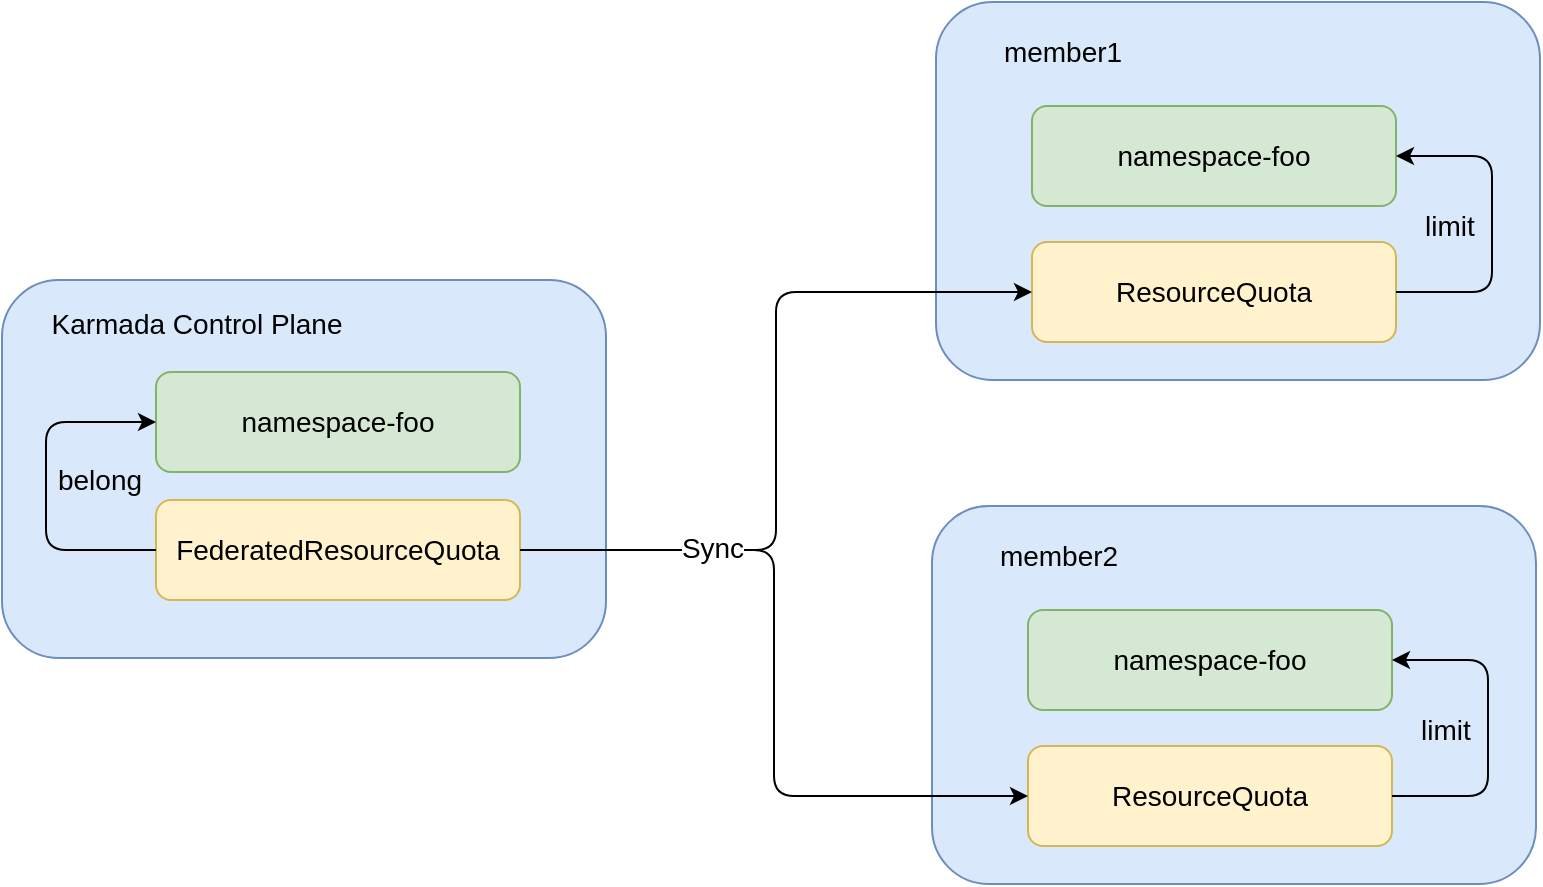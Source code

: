 <mxfile version="13.9.9" type="device"><diagram id="HenEksNVIIPeoZPgUiJ0" name="第 1 页"><mxGraphModel dx="2062" dy="1182" grid="0" gridSize="10" guides="1" tooltips="1" connect="1" arrows="1" fold="1" page="1" pageScale="1" pageWidth="3300" pageHeight="4681" math="0" shadow="0"><root><mxCell id="0"/><mxCell id="1" parent="0"/><mxCell id="geu880HqYIBhaUj6y8A5-1" value="" style="rounded=1;whiteSpace=wrap;html=1;fillColor=#dae8fc;strokeColor=#6c8ebf;" vertex="1" parent="1"><mxGeometry x="328" y="416" width="302" height="189" as="geometry"/></mxCell><mxCell id="geu880HqYIBhaUj6y8A5-2" value="&lt;font style=&quot;font-size: 14px&quot;&gt;namespace-foo&lt;/font&gt;" style="rounded=1;whiteSpace=wrap;html=1;fillColor=#d5e8d4;strokeColor=#82b366;" vertex="1" parent="1"><mxGeometry x="405" y="462" width="182" height="50" as="geometry"/></mxCell><mxCell id="geu880HqYIBhaUj6y8A5-3" value="&lt;font style=&quot;font-size: 14px&quot;&gt;FederatedResourceQuota&lt;/font&gt;" style="rounded=1;whiteSpace=wrap;html=1;fillColor=#fff2cc;strokeColor=#d6b656;" vertex="1" parent="1"><mxGeometry x="405" y="526" width="182" height="50" as="geometry"/></mxCell><mxCell id="geu880HqYIBhaUj6y8A5-9" value="&lt;font style=&quot;font-size: 14px&quot;&gt;Karmada Control Plane&lt;/font&gt;" style="text;html=1;align=center;verticalAlign=middle;resizable=0;points=[];autosize=1;" vertex="1" parent="1"><mxGeometry x="347" y="428" width="156" height="19" as="geometry"/></mxCell><mxCell id="geu880HqYIBhaUj6y8A5-13" value="" style="edgeStyle=elbowEdgeStyle;elbow=horizontal;endArrow=classic;html=1;entryX=0;entryY=0.5;entryDx=0;entryDy=0;exitX=0;exitY=0.5;exitDx=0;exitDy=0;" edge="1" parent="1" source="geu880HqYIBhaUj6y8A5-3" target="geu880HqYIBhaUj6y8A5-2"><mxGeometry width="50" height="50" relative="1" as="geometry"><mxPoint x="328" y="541" as="sourcePoint"/><mxPoint x="378" y="491" as="targetPoint"/><Array as="points"><mxPoint x="350" y="518"/></Array></mxGeometry></mxCell><mxCell id="geu880HqYIBhaUj6y8A5-16" value="&lt;font style=&quot;font-size: 14px&quot;&gt;belong&lt;/font&gt;" style="text;html=1;strokeColor=none;fillColor=none;align=center;verticalAlign=middle;whiteSpace=wrap;rounded=0;" vertex="1" parent="1"><mxGeometry x="357" y="506" width="40" height="20" as="geometry"/></mxCell><mxCell id="geu880HqYIBhaUj6y8A5-18" style="edgeStyle=none;rounded=0;orthogonalLoop=1;jettySize=auto;html=1;exitX=0.5;exitY=1;exitDx=0;exitDy=0;" edge="1" parent="1" source="geu880HqYIBhaUj6y8A5-16" target="geu880HqYIBhaUj6y8A5-16"><mxGeometry relative="1" as="geometry"/></mxCell><mxCell id="geu880HqYIBhaUj6y8A5-19" value="" style="rounded=1;whiteSpace=wrap;html=1;fillColor=#dae8fc;strokeColor=#6c8ebf;" vertex="1" parent="1"><mxGeometry x="795" y="277" width="302" height="189" as="geometry"/></mxCell><mxCell id="geu880HqYIBhaUj6y8A5-20" value="&lt;font style=&quot;font-size: 14px&quot;&gt;namespace-foo&lt;/font&gt;" style="rounded=1;whiteSpace=wrap;html=1;fillColor=#d5e8d4;strokeColor=#82b366;" vertex="1" parent="1"><mxGeometry x="843" y="329" width="182" height="50" as="geometry"/></mxCell><mxCell id="geu880HqYIBhaUj6y8A5-21" value="&lt;font style=&quot;font-size: 14px&quot;&gt;ResourceQuota&lt;/font&gt;" style="rounded=1;whiteSpace=wrap;html=1;fillColor=#fff2cc;strokeColor=#d6b656;" vertex="1" parent="1"><mxGeometry x="843" y="397" width="182" height="50" as="geometry"/></mxCell><mxCell id="geu880HqYIBhaUj6y8A5-22" value="&lt;font style=&quot;font-size: 14px&quot;&gt;member1&lt;/font&gt;" style="text;html=1;align=center;verticalAlign=middle;resizable=0;points=[];autosize=1;" vertex="1" parent="1"><mxGeometry x="823" y="292" width="69" height="19" as="geometry"/></mxCell><mxCell id="geu880HqYIBhaUj6y8A5-25" style="edgeStyle=none;rounded=0;orthogonalLoop=1;jettySize=auto;html=1;exitX=0.5;exitY=1;exitDx=0;exitDy=0;" edge="1" parent="1"><mxGeometry relative="1" as="geometry"><mxPoint x="858" y="393" as="sourcePoint"/><mxPoint x="858" y="393" as="targetPoint"/></mxGeometry></mxCell><mxCell id="geu880HqYIBhaUj6y8A5-27" value="" style="edgeStyle=elbowEdgeStyle;elbow=horizontal;endArrow=classic;html=1;exitX=1;exitY=0.5;exitDx=0;exitDy=0;entryX=1;entryY=0.5;entryDx=0;entryDy=0;" edge="1" parent="1" source="geu880HqYIBhaUj6y8A5-21" target="geu880HqYIBhaUj6y8A5-20"><mxGeometry width="50" height="50" relative="1" as="geometry"><mxPoint x="1185" y="382" as="sourcePoint"/><mxPoint x="1235" y="332" as="targetPoint"/><Array as="points"><mxPoint x="1073" y="390"/></Array></mxGeometry></mxCell><mxCell id="geu880HqYIBhaUj6y8A5-28" value="&lt;font style=&quot;font-size: 14px&quot;&gt;limit&lt;/font&gt;" style="text;html=1;strokeColor=none;fillColor=none;align=center;verticalAlign=middle;whiteSpace=wrap;rounded=0;" vertex="1" parent="1"><mxGeometry x="1032" y="379" width="40" height="20" as="geometry"/></mxCell><mxCell id="geu880HqYIBhaUj6y8A5-29" value="" style="rounded=1;whiteSpace=wrap;html=1;fillColor=#dae8fc;strokeColor=#6c8ebf;" vertex="1" parent="1"><mxGeometry x="793" y="529" width="302" height="189" as="geometry"/></mxCell><mxCell id="geu880HqYIBhaUj6y8A5-30" value="&lt;font style=&quot;font-size: 14px&quot;&gt;namespace-foo&lt;/font&gt;" style="rounded=1;whiteSpace=wrap;html=1;fillColor=#d5e8d4;strokeColor=#82b366;" vertex="1" parent="1"><mxGeometry x="841" y="581" width="182" height="50" as="geometry"/></mxCell><mxCell id="geu880HqYIBhaUj6y8A5-31" value="&lt;font style=&quot;font-size: 14px&quot;&gt;ResourceQuota&lt;/font&gt;" style="rounded=1;whiteSpace=wrap;html=1;fillColor=#fff2cc;strokeColor=#d6b656;" vertex="1" parent="1"><mxGeometry x="841" y="649" width="182" height="50" as="geometry"/></mxCell><mxCell id="geu880HqYIBhaUj6y8A5-32" value="&lt;font style=&quot;font-size: 14px&quot;&gt;member2&lt;/font&gt;" style="text;html=1;align=center;verticalAlign=middle;resizable=0;points=[];autosize=1;" vertex="1" parent="1"><mxGeometry x="821" y="544" width="69" height="19" as="geometry"/></mxCell><mxCell id="geu880HqYIBhaUj6y8A5-33" style="edgeStyle=none;rounded=0;orthogonalLoop=1;jettySize=auto;html=1;exitX=0.5;exitY=1;exitDx=0;exitDy=0;" edge="1" parent="1"><mxGeometry relative="1" as="geometry"><mxPoint x="856" y="645" as="sourcePoint"/><mxPoint x="856" y="645" as="targetPoint"/></mxGeometry></mxCell><mxCell id="geu880HqYIBhaUj6y8A5-34" value="" style="edgeStyle=elbowEdgeStyle;elbow=horizontal;endArrow=classic;html=1;exitX=1;exitY=0.5;exitDx=0;exitDy=0;entryX=1;entryY=0.5;entryDx=0;entryDy=0;" edge="1" parent="1" source="geu880HqYIBhaUj6y8A5-31" target="geu880HqYIBhaUj6y8A5-30"><mxGeometry width="50" height="50" relative="1" as="geometry"><mxPoint x="1183" y="634" as="sourcePoint"/><mxPoint x="1233" y="584" as="targetPoint"/><Array as="points"><mxPoint x="1071" y="642"/></Array></mxGeometry></mxCell><mxCell id="geu880HqYIBhaUj6y8A5-35" value="&lt;font style=&quot;font-size: 14px&quot;&gt;limit&lt;/font&gt;" style="text;html=1;strokeColor=none;fillColor=none;align=center;verticalAlign=middle;whiteSpace=wrap;rounded=0;" vertex="1" parent="1"><mxGeometry x="1030" y="631" width="40" height="20" as="geometry"/></mxCell><mxCell id="geu880HqYIBhaUj6y8A5-37" value="" style="edgeStyle=elbowEdgeStyle;elbow=horizontal;endArrow=classic;html=1;exitX=1;exitY=0.5;exitDx=0;exitDy=0;entryX=0;entryY=0.5;entryDx=0;entryDy=0;" edge="1" parent="1" source="geu880HqYIBhaUj6y8A5-3" target="geu880HqYIBhaUj6y8A5-21"><mxGeometry width="50" height="50" relative="1" as="geometry"><mxPoint x="675" y="560" as="sourcePoint"/><mxPoint x="725" y="510" as="targetPoint"/></mxGeometry></mxCell><mxCell id="geu880HqYIBhaUj6y8A5-39" value="" style="edgeStyle=elbowEdgeStyle;elbow=horizontal;endArrow=classic;html=1;exitX=1;exitY=0.5;exitDx=0;exitDy=0;entryX=0;entryY=0.5;entryDx=0;entryDy=0;" edge="1" parent="1" source="geu880HqYIBhaUj6y8A5-3" target="geu880HqYIBhaUj6y8A5-31"><mxGeometry width="50" height="50" relative="1" as="geometry"><mxPoint x="619" y="655" as="sourcePoint"/><mxPoint x="669" y="605" as="targetPoint"/></mxGeometry></mxCell><mxCell id="geu880HqYIBhaUj6y8A5-40" value="&lt;font style=&quot;font-size: 14px&quot;&gt;Sync&lt;/font&gt;" style="edgeLabel;html=1;align=center;verticalAlign=middle;resizable=0;points=[];" vertex="1" connectable="0" parent="geu880HqYIBhaUj6y8A5-39"><mxGeometry x="-0.491" y="1" relative="1" as="geometry"><mxPoint as="offset"/></mxGeometry></mxCell></root></mxGraphModel></diagram></mxfile>